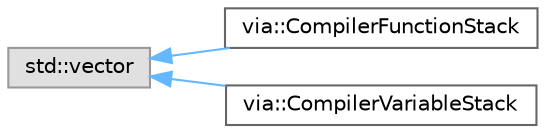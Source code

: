 digraph "Graphical Class Hierarchy"
{
 // LATEX_PDF_SIZE
  bgcolor="transparent";
  edge [fontname=Helvetica,fontsize=10,labelfontname=Helvetica,labelfontsize=10];
  node [fontname=Helvetica,fontsize=10,shape=box,height=0.2,width=0.4];
  rankdir="LR";
  Node0 [id="Node000000",label="std::vector",height=0.2,width=0.4,color="grey60", fillcolor="#E0E0E0", style="filled",tooltip=" "];
  Node0 -> Node1 [id="edge1_Node000000_Node000001",dir="back",color="steelblue1",style="solid",tooltip=" "];
  Node1 [id="Node000001",label="via::CompilerFunctionStack",height=0.2,width=0.4,color="grey40", fillcolor="white", style="filled",URL="$classvia_1_1CompilerFunctionStack.html",tooltip="Stack of active functions used during compilation."];
  Node0 -> Node2 [id="edge2_Node000000_Node000002",dir="back",color="steelblue1",style="solid",tooltip=" "];
  Node2 [id="Node000002",label="via::CompilerVariableStack",height=0.2,width=0.4,color="grey40", fillcolor="white", style="filled",URL="$classvia_1_1CompilerVariableStack.html",tooltip="Holds variables in a stack structure manner, instantiated per closure."];
}
